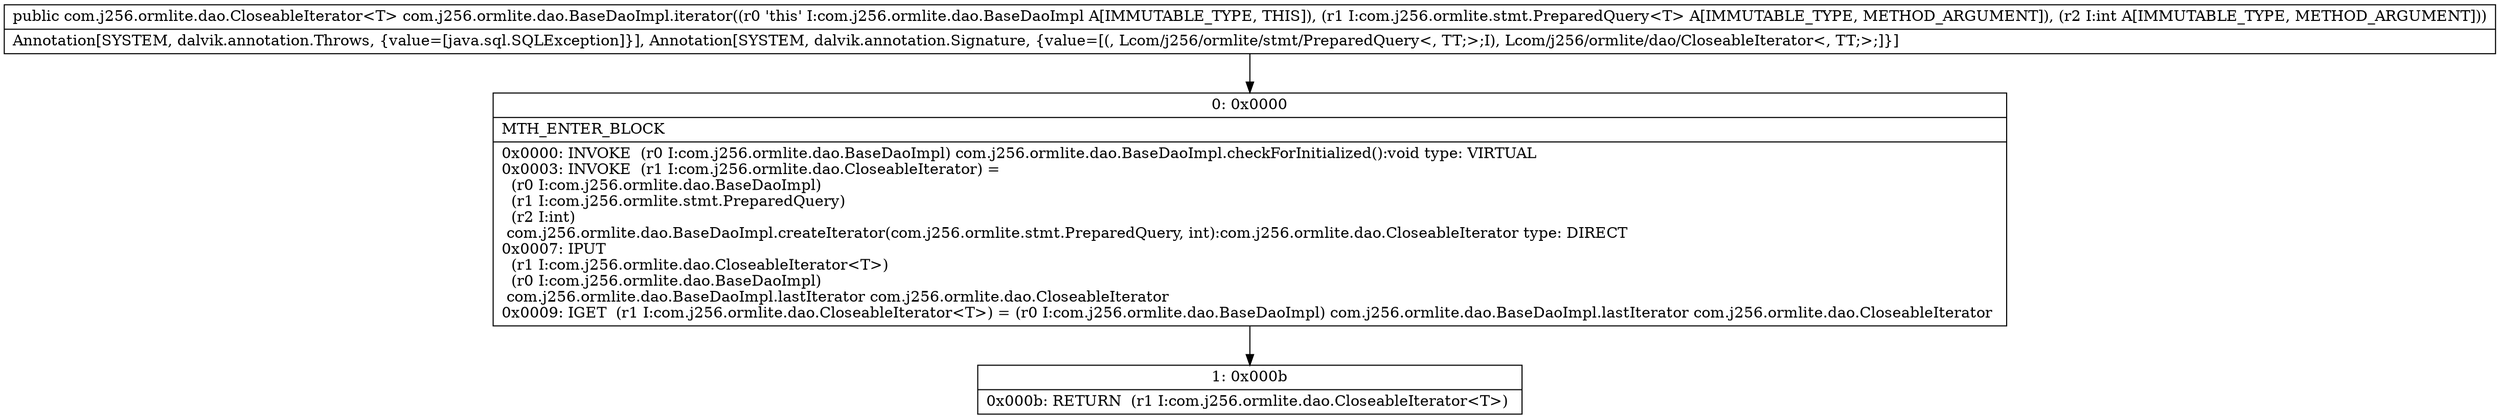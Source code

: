 digraph "CFG forcom.j256.ormlite.dao.BaseDaoImpl.iterator(Lcom\/j256\/ormlite\/stmt\/PreparedQuery;I)Lcom\/j256\/ormlite\/dao\/CloseableIterator;" {
Node_0 [shape=record,label="{0\:\ 0x0000|MTH_ENTER_BLOCK\l|0x0000: INVOKE  (r0 I:com.j256.ormlite.dao.BaseDaoImpl) com.j256.ormlite.dao.BaseDaoImpl.checkForInitialized():void type: VIRTUAL \l0x0003: INVOKE  (r1 I:com.j256.ormlite.dao.CloseableIterator) = \l  (r0 I:com.j256.ormlite.dao.BaseDaoImpl)\l  (r1 I:com.j256.ormlite.stmt.PreparedQuery)\l  (r2 I:int)\l com.j256.ormlite.dao.BaseDaoImpl.createIterator(com.j256.ormlite.stmt.PreparedQuery, int):com.j256.ormlite.dao.CloseableIterator type: DIRECT \l0x0007: IPUT  \l  (r1 I:com.j256.ormlite.dao.CloseableIterator\<T\>)\l  (r0 I:com.j256.ormlite.dao.BaseDaoImpl)\l com.j256.ormlite.dao.BaseDaoImpl.lastIterator com.j256.ormlite.dao.CloseableIterator \l0x0009: IGET  (r1 I:com.j256.ormlite.dao.CloseableIterator\<T\>) = (r0 I:com.j256.ormlite.dao.BaseDaoImpl) com.j256.ormlite.dao.BaseDaoImpl.lastIterator com.j256.ormlite.dao.CloseableIterator \l}"];
Node_1 [shape=record,label="{1\:\ 0x000b|0x000b: RETURN  (r1 I:com.j256.ormlite.dao.CloseableIterator\<T\>) \l}"];
MethodNode[shape=record,label="{public com.j256.ormlite.dao.CloseableIterator\<T\> com.j256.ormlite.dao.BaseDaoImpl.iterator((r0 'this' I:com.j256.ormlite.dao.BaseDaoImpl A[IMMUTABLE_TYPE, THIS]), (r1 I:com.j256.ormlite.stmt.PreparedQuery\<T\> A[IMMUTABLE_TYPE, METHOD_ARGUMENT]), (r2 I:int A[IMMUTABLE_TYPE, METHOD_ARGUMENT]))  | Annotation[SYSTEM, dalvik.annotation.Throws, \{value=[java.sql.SQLException]\}], Annotation[SYSTEM, dalvik.annotation.Signature, \{value=[(, Lcom\/j256\/ormlite\/stmt\/PreparedQuery\<, TT;\>;I), Lcom\/j256\/ormlite\/dao\/CloseableIterator\<, TT;\>;]\}]\l}"];
MethodNode -> Node_0;
Node_0 -> Node_1;
}

